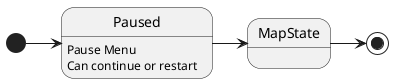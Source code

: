 @startuml State Diagram

[*] -> Paused
Paused -> MapState
Paused : Pause Menu
Paused : Can continue or restart 

MapState -> [*]
@enduml